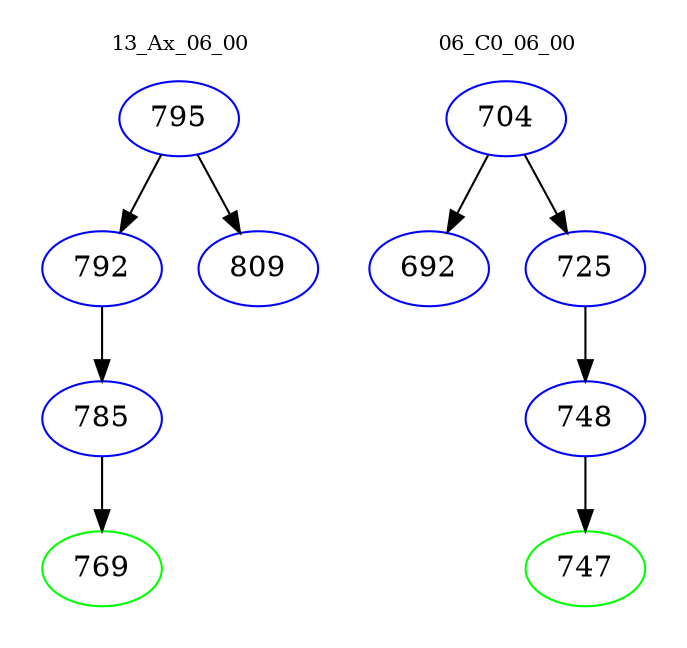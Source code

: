 digraph{
subgraph cluster_0 {
color = white
label = "13_Ax_06_00";
fontsize=10;
T0_795 [label="795", color="blue"]
T0_795 -> T0_792 [color="black"]
T0_792 [label="792", color="blue"]
T0_792 -> T0_785 [color="black"]
T0_785 [label="785", color="blue"]
T0_785 -> T0_769 [color="black"]
T0_769 [label="769", color="green"]
T0_795 -> T0_809 [color="black"]
T0_809 [label="809", color="blue"]
}
subgraph cluster_1 {
color = white
label = "06_C0_06_00";
fontsize=10;
T1_704 [label="704", color="blue"]
T1_704 -> T1_692 [color="black"]
T1_692 [label="692", color="blue"]
T1_704 -> T1_725 [color="black"]
T1_725 [label="725", color="blue"]
T1_725 -> T1_748 [color="black"]
T1_748 [label="748", color="blue"]
T1_748 -> T1_747 [color="black"]
T1_747 [label="747", color="green"]
}
}
